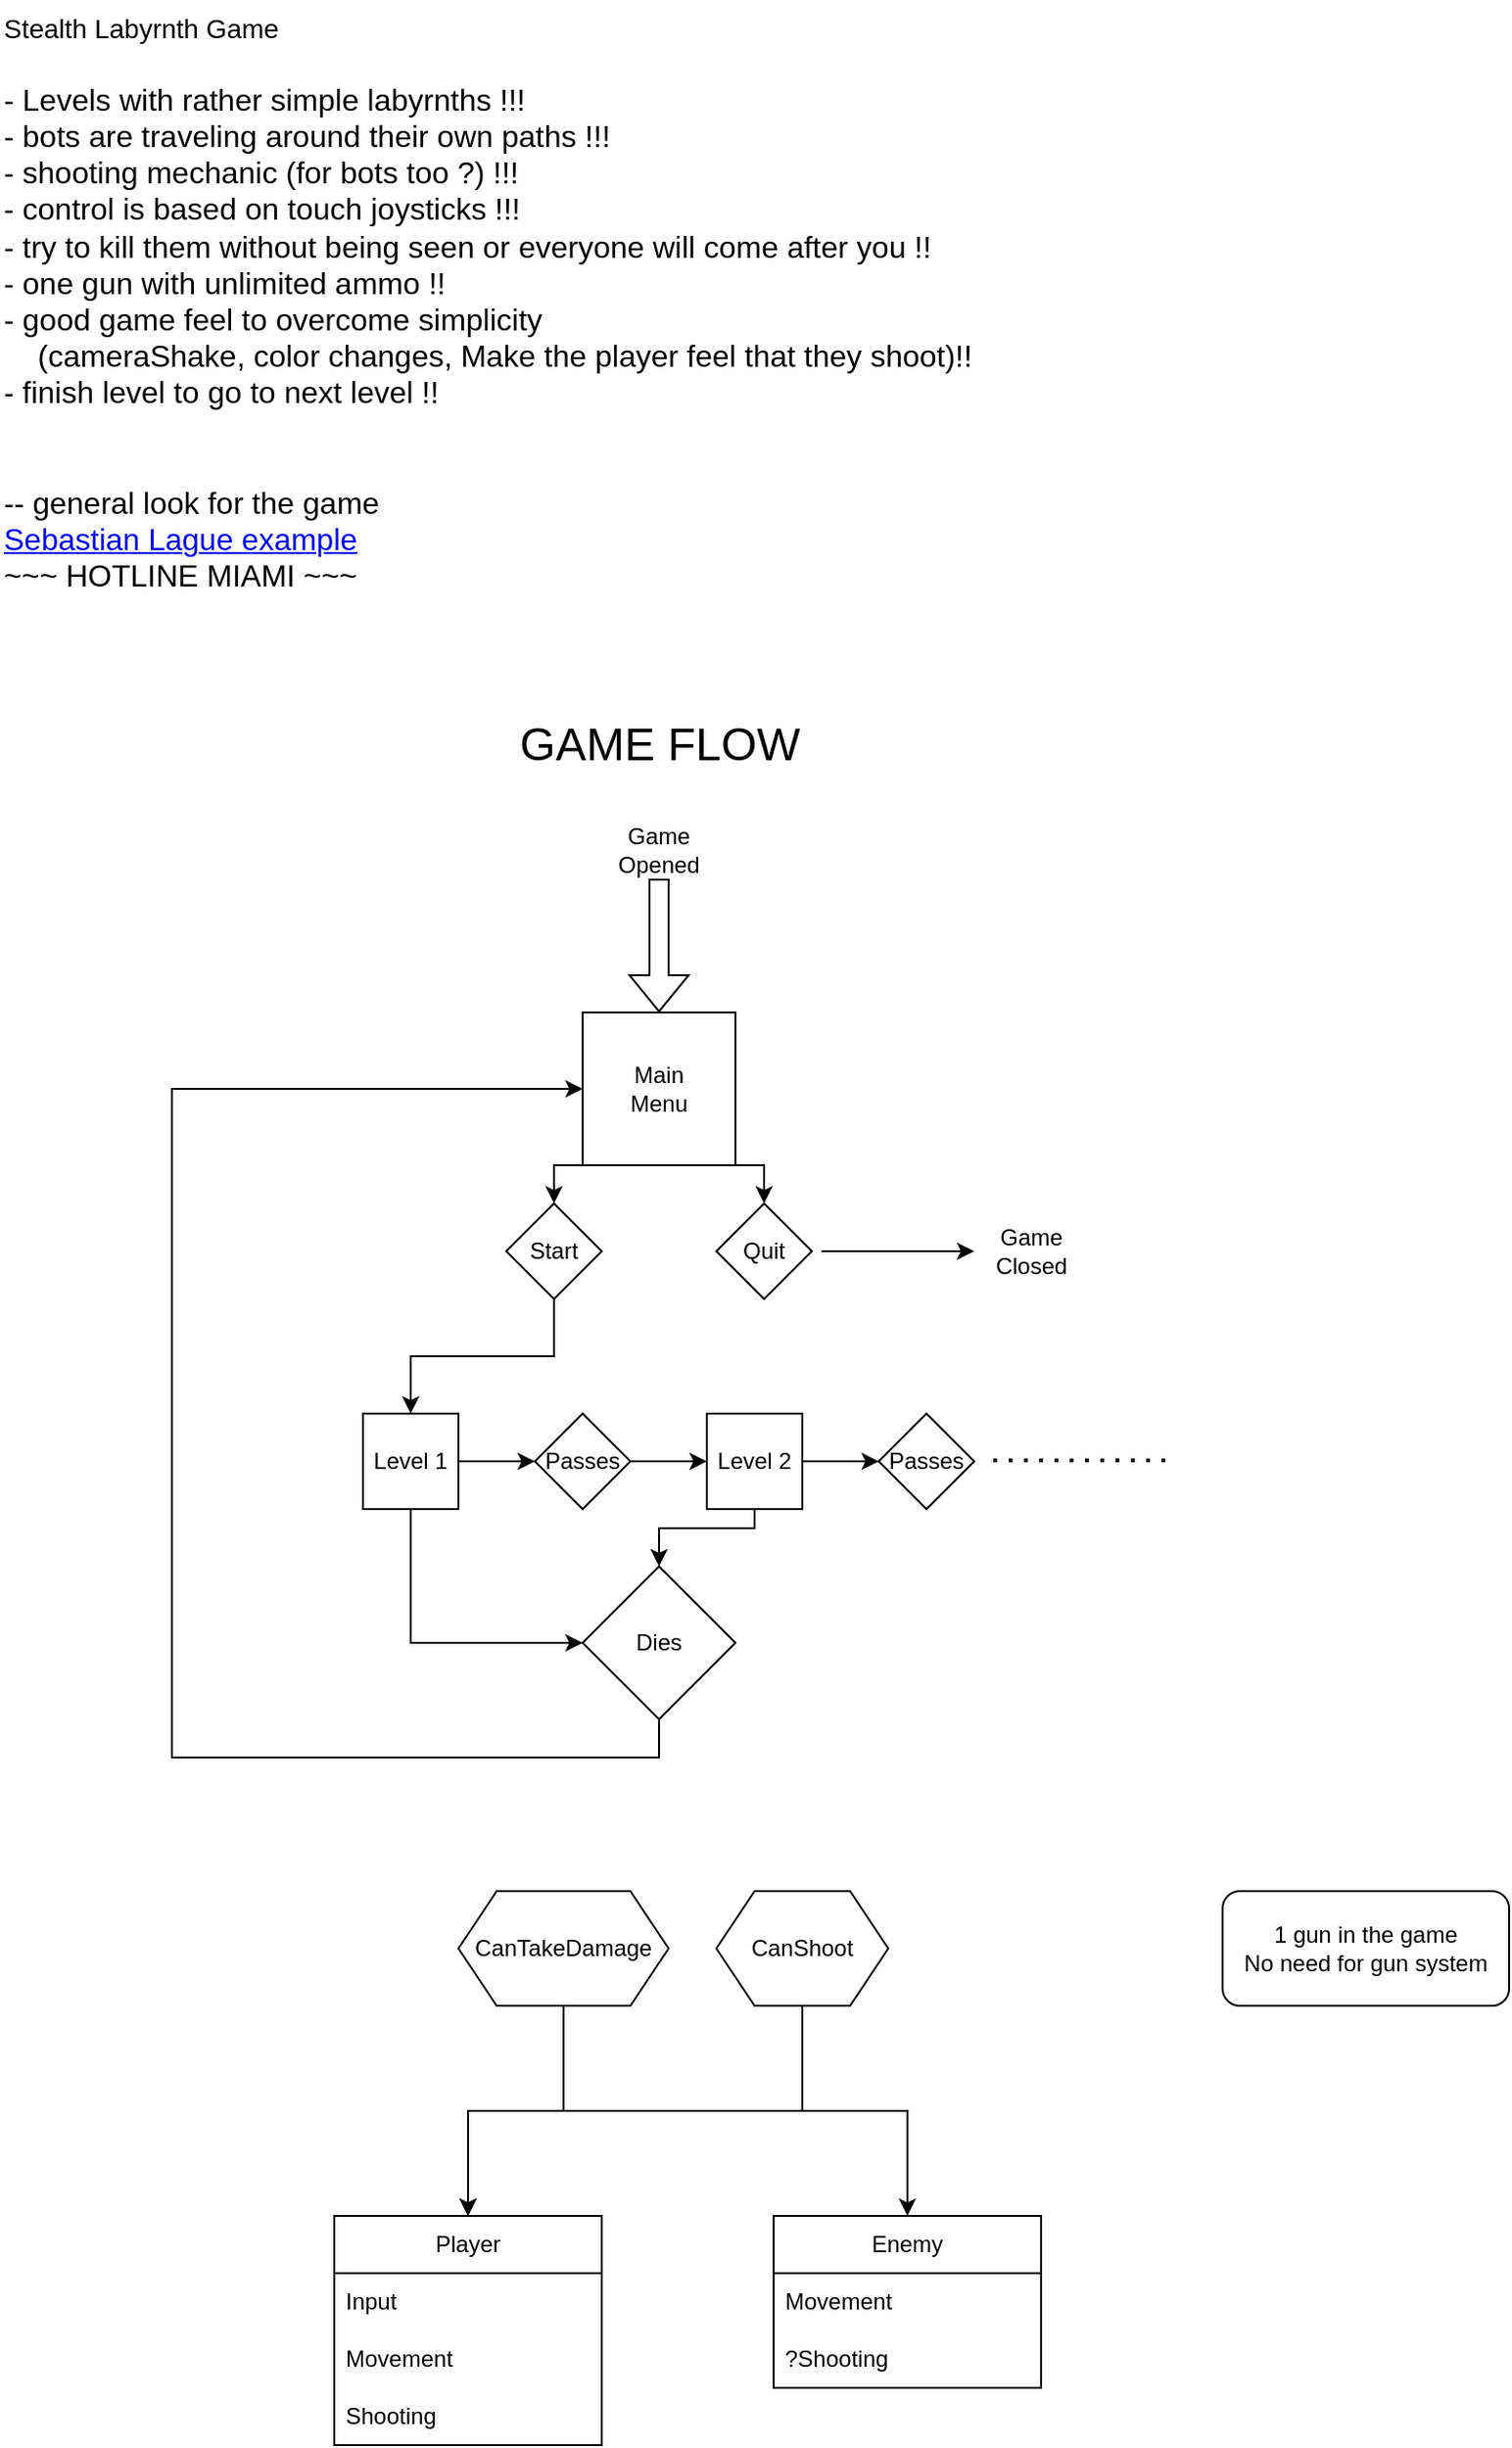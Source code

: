 <mxfile version="21.6.1" type="device">
  <diagram name="Page-1" id="s78Id_kRNYLQqvDDZ7H1">
    <mxGraphModel dx="1029" dy="1803" grid="1" gridSize="10" guides="1" tooltips="1" connect="1" arrows="1" fold="1" page="1" pageScale="1" pageWidth="850" pageHeight="1100" math="0" shadow="0">
      <root>
        <mxCell id="0" />
        <mxCell id="1" parent="0" />
        <mxCell id="DYDVYI4Q6iPklbduKv8m-11" style="edgeStyle=orthogonalEdgeStyle;rounded=0;orthogonalLoop=1;jettySize=auto;html=1;exitX=1;exitY=1;exitDx=0;exitDy=0;entryX=0.5;entryY=0;entryDx=0;entryDy=0;" parent="1" source="DYDVYI4Q6iPklbduKv8m-1" target="DYDVYI4Q6iPklbduKv8m-10" edge="1">
          <mxGeometry relative="1" as="geometry" />
        </mxCell>
        <mxCell id="DYDVYI4Q6iPklbduKv8m-12" style="edgeStyle=orthogonalEdgeStyle;rounded=0;orthogonalLoop=1;jettySize=auto;html=1;exitX=0;exitY=1;exitDx=0;exitDy=0;entryX=0.5;entryY=0;entryDx=0;entryDy=0;" parent="1" source="DYDVYI4Q6iPklbduKv8m-1" target="DYDVYI4Q6iPklbduKv8m-5" edge="1">
          <mxGeometry relative="1" as="geometry" />
        </mxCell>
        <mxCell id="DYDVYI4Q6iPklbduKv8m-1" value="" style="whiteSpace=wrap;html=1;aspect=fixed;" parent="1" vertex="1">
          <mxGeometry x="325" y="400" width="80" height="80" as="geometry" />
        </mxCell>
        <mxCell id="DYDVYI4Q6iPklbduKv8m-2" value="Main Menu" style="text;strokeColor=none;align=center;fillColor=none;html=1;verticalAlign=middle;whiteSpace=wrap;rounded=0;" parent="1" vertex="1">
          <mxGeometry x="335" y="425" width="60" height="30" as="geometry" />
        </mxCell>
        <mxCell id="DYDVYI4Q6iPklbduKv8m-21" style="edgeStyle=orthogonalEdgeStyle;rounded=0;orthogonalLoop=1;jettySize=auto;html=1;exitX=0.5;exitY=1;exitDx=0;exitDy=0;entryX=0.5;entryY=0;entryDx=0;entryDy=0;" parent="1" source="DYDVYI4Q6iPklbduKv8m-5" target="DYDVYI4Q6iPklbduKv8m-15" edge="1">
          <mxGeometry relative="1" as="geometry" />
        </mxCell>
        <mxCell id="DYDVYI4Q6iPklbduKv8m-5" value="" style="rhombus;whiteSpace=wrap;html=1;" parent="1" vertex="1">
          <mxGeometry x="285" y="500" width="50" height="50" as="geometry" />
        </mxCell>
        <mxCell id="DYDVYI4Q6iPklbduKv8m-6" value="Start&lt;br&gt;" style="text;strokeColor=none;align=center;fillColor=none;html=1;verticalAlign=middle;whiteSpace=wrap;rounded=0;" parent="1" vertex="1">
          <mxGeometry x="280" y="510" width="60" height="30" as="geometry" />
        </mxCell>
        <mxCell id="DYDVYI4Q6iPklbduKv8m-10" value="" style="rhombus;whiteSpace=wrap;html=1;" parent="1" vertex="1">
          <mxGeometry x="395" y="500" width="50" height="50" as="geometry" />
        </mxCell>
        <mxCell id="DYDVYI4Q6iPklbduKv8m-13" style="edgeStyle=orthogonalEdgeStyle;rounded=0;orthogonalLoop=1;jettySize=auto;html=1;exitX=1;exitY=0.5;exitDx=0;exitDy=0;" parent="1" source="DYDVYI4Q6iPklbduKv8m-9" target="DYDVYI4Q6iPklbduKv8m-14" edge="1">
          <mxGeometry relative="1" as="geometry">
            <mxPoint x="560" y="525" as="targetPoint" />
          </mxGeometry>
        </mxCell>
        <mxCell id="DYDVYI4Q6iPklbduKv8m-9" value="Quit" style="text;strokeColor=none;align=center;fillColor=none;html=1;verticalAlign=middle;whiteSpace=wrap;rounded=0;" parent="1" vertex="1">
          <mxGeometry x="390" y="510" width="60" height="30" as="geometry" />
        </mxCell>
        <mxCell id="DYDVYI4Q6iPklbduKv8m-14" value="Game Closed" style="text;html=1;strokeColor=none;fillColor=none;align=center;verticalAlign=middle;whiteSpace=wrap;rounded=0;" parent="1" vertex="1">
          <mxGeometry x="530" y="510" width="60" height="30" as="geometry" />
        </mxCell>
        <mxCell id="DYDVYI4Q6iPklbduKv8m-23" style="edgeStyle=orthogonalEdgeStyle;rounded=0;orthogonalLoop=1;jettySize=auto;html=1;exitX=0.5;exitY=1;exitDx=0;exitDy=0;entryX=0;entryY=0.5;entryDx=0;entryDy=0;" parent="1" source="DYDVYI4Q6iPklbduKv8m-15" target="DYDVYI4Q6iPklbduKv8m-22" edge="1">
          <mxGeometry relative="1" as="geometry" />
        </mxCell>
        <mxCell id="DYDVYI4Q6iPklbduKv8m-26" style="edgeStyle=orthogonalEdgeStyle;rounded=0;orthogonalLoop=1;jettySize=auto;html=1;exitX=1;exitY=0.5;exitDx=0;exitDy=0;entryX=0;entryY=0.5;entryDx=0;entryDy=0;" parent="1" source="DYDVYI4Q6iPklbduKv8m-15" target="DYDVYI4Q6iPklbduKv8m-25" edge="1">
          <mxGeometry relative="1" as="geometry" />
        </mxCell>
        <mxCell id="DYDVYI4Q6iPklbduKv8m-15" value="Level 1" style="whiteSpace=wrap;html=1;aspect=fixed;" parent="1" vertex="1">
          <mxGeometry x="210" y="610" width="50" height="50" as="geometry" />
        </mxCell>
        <mxCell id="DYDVYI4Q6iPklbduKv8m-16" value="" style="shape=flexArrow;endArrow=classic;html=1;rounded=0;entryX=0.5;entryY=0;entryDx=0;entryDy=0;" parent="1" target="DYDVYI4Q6iPklbduKv8m-1" edge="1">
          <mxGeometry width="50" height="50" relative="1" as="geometry">
            <mxPoint x="365" y="330" as="sourcePoint" />
            <mxPoint x="375" y="290" as="targetPoint" />
          </mxGeometry>
        </mxCell>
        <mxCell id="DYDVYI4Q6iPklbduKv8m-17" value="Game Opened" style="text;html=1;strokeColor=none;fillColor=none;align=center;verticalAlign=middle;whiteSpace=wrap;rounded=0;" parent="1" vertex="1">
          <mxGeometry x="335" y="300" width="60" height="30" as="geometry" />
        </mxCell>
        <mxCell id="DYDVYI4Q6iPklbduKv8m-24" style="edgeStyle=orthogonalEdgeStyle;rounded=0;orthogonalLoop=1;jettySize=auto;html=1;exitX=0.5;exitY=1;exitDx=0;exitDy=0;entryX=0;entryY=0.5;entryDx=0;entryDy=0;" parent="1" source="DYDVYI4Q6iPklbduKv8m-22" target="DYDVYI4Q6iPklbduKv8m-1" edge="1">
          <mxGeometry relative="1" as="geometry">
            <Array as="points">
              <mxPoint x="365" y="790" />
              <mxPoint x="110" y="790" />
              <mxPoint x="110" y="440" />
            </Array>
          </mxGeometry>
        </mxCell>
        <mxCell id="DYDVYI4Q6iPklbduKv8m-22" value="Dies" style="rhombus;whiteSpace=wrap;html=1;" parent="1" vertex="1">
          <mxGeometry x="325" y="690" width="80" height="80" as="geometry" />
        </mxCell>
        <mxCell id="DYDVYI4Q6iPklbduKv8m-29" style="edgeStyle=orthogonalEdgeStyle;rounded=0;orthogonalLoop=1;jettySize=auto;html=1;exitX=1;exitY=0.5;exitDx=0;exitDy=0;entryX=0;entryY=0.5;entryDx=0;entryDy=0;" parent="1" source="DYDVYI4Q6iPklbduKv8m-25" target="DYDVYI4Q6iPklbduKv8m-28" edge="1">
          <mxGeometry relative="1" as="geometry" />
        </mxCell>
        <mxCell id="DYDVYI4Q6iPklbduKv8m-25" value="Passes" style="rhombus;whiteSpace=wrap;html=1;" parent="1" vertex="1">
          <mxGeometry x="300" y="610" width="50" height="50" as="geometry" />
        </mxCell>
        <mxCell id="DYDVYI4Q6iPklbduKv8m-31" style="edgeStyle=orthogonalEdgeStyle;rounded=0;orthogonalLoop=1;jettySize=auto;html=1;exitX=1;exitY=0.5;exitDx=0;exitDy=0;entryX=0;entryY=0.5;entryDx=0;entryDy=0;" parent="1" source="DYDVYI4Q6iPklbduKv8m-28" target="DYDVYI4Q6iPklbduKv8m-30" edge="1">
          <mxGeometry relative="1" as="geometry" />
        </mxCell>
        <mxCell id="DYDVYI4Q6iPklbduKv8m-32" style="edgeStyle=orthogonalEdgeStyle;rounded=0;orthogonalLoop=1;jettySize=auto;html=1;exitX=0.5;exitY=1;exitDx=0;exitDy=0;entryX=0.5;entryY=0;entryDx=0;entryDy=0;" parent="1" source="DYDVYI4Q6iPklbduKv8m-28" target="DYDVYI4Q6iPklbduKv8m-22" edge="1">
          <mxGeometry relative="1" as="geometry">
            <Array as="points">
              <mxPoint x="415" y="670" />
              <mxPoint x="365" y="670" />
            </Array>
          </mxGeometry>
        </mxCell>
        <mxCell id="DYDVYI4Q6iPklbduKv8m-28" value="Level 2" style="whiteSpace=wrap;html=1;aspect=fixed;" parent="1" vertex="1">
          <mxGeometry x="390" y="610" width="50" height="50" as="geometry" />
        </mxCell>
        <mxCell id="DYDVYI4Q6iPklbduKv8m-30" value="Passes" style="rhombus;whiteSpace=wrap;html=1;" parent="1" vertex="1">
          <mxGeometry x="480" y="610" width="50" height="50" as="geometry" />
        </mxCell>
        <mxCell id="DYDVYI4Q6iPklbduKv8m-33" value="" style="endArrow=none;dashed=1;html=1;dashPattern=1 3;strokeWidth=2;rounded=0;" parent="1" edge="1">
          <mxGeometry width="50" height="50" relative="1" as="geometry">
            <mxPoint x="540" y="634.5" as="sourcePoint" />
            <mxPoint x="630" y="634.5" as="targetPoint" />
          </mxGeometry>
        </mxCell>
        <mxCell id="DYDVYI4Q6iPklbduKv8m-35" value="&lt;font style=&quot;font-size: 24px;&quot;&gt;GAME FLOW&lt;/font&gt;" style="text;html=1;align=center;verticalAlign=middle;resizable=0;points=[];autosize=1;strokeColor=none;fillColor=none;" parent="1" vertex="1">
          <mxGeometry x="280" y="240" width="170" height="40" as="geometry" />
        </mxCell>
        <mxCell id="DYDVYI4Q6iPklbduKv8m-36" value="Player" style="swimlane;fontStyle=0;childLayout=stackLayout;horizontal=1;startSize=30;horizontalStack=0;resizeParent=1;resizeParentMax=0;resizeLast=0;collapsible=1;marginBottom=0;whiteSpace=wrap;html=1;" parent="1" vertex="1">
          <mxGeometry x="195" y="1030" width="140" height="120" as="geometry" />
        </mxCell>
        <mxCell id="DYDVYI4Q6iPklbduKv8m-37" value="Input" style="text;strokeColor=none;fillColor=none;align=left;verticalAlign=middle;spacingLeft=4;spacingRight=4;overflow=hidden;points=[[0,0.5],[1,0.5]];portConstraint=eastwest;rotatable=0;whiteSpace=wrap;html=1;" parent="DYDVYI4Q6iPklbduKv8m-36" vertex="1">
          <mxGeometry y="30" width="140" height="30" as="geometry" />
        </mxCell>
        <mxCell id="DYDVYI4Q6iPklbduKv8m-38" value="Movement" style="text;strokeColor=none;fillColor=none;align=left;verticalAlign=middle;spacingLeft=4;spacingRight=4;overflow=hidden;points=[[0,0.5],[1,0.5]];portConstraint=eastwest;rotatable=0;whiteSpace=wrap;html=1;" parent="DYDVYI4Q6iPklbduKv8m-36" vertex="1">
          <mxGeometry y="60" width="140" height="30" as="geometry" />
        </mxCell>
        <mxCell id="DYDVYI4Q6iPklbduKv8m-39" value="Shooting" style="text;strokeColor=none;fillColor=none;align=left;verticalAlign=middle;spacingLeft=4;spacingRight=4;overflow=hidden;points=[[0,0.5],[1,0.5]];portConstraint=eastwest;rotatable=0;whiteSpace=wrap;html=1;" parent="DYDVYI4Q6iPklbduKv8m-36" vertex="1">
          <mxGeometry y="90" width="140" height="30" as="geometry" />
        </mxCell>
        <mxCell id="DYDVYI4Q6iPklbduKv8m-40" value="&lt;div&gt;&lt;font style=&quot;font-size: 14px;&quot;&gt;Stealth Labyrnth Game&lt;/font&gt;&lt;/div&gt;&lt;div&gt;&lt;font size=&quot;3&quot;&gt;&lt;br&gt;&lt;/font&gt;&lt;/div&gt;&lt;div&gt;&lt;font size=&quot;3&quot;&gt;- Levels with rather simple labyrnths !!!&lt;/font&gt;&lt;/div&gt;&lt;div&gt;&lt;font size=&quot;3&quot;&gt;- bots are traveling around their own paths !!!&lt;/font&gt;&lt;/div&gt;&lt;div&gt;&lt;font size=&quot;3&quot;&gt;- shooting mechanic (for bots too ?) !!!&lt;/font&gt;&lt;/div&gt;&lt;div&gt;&lt;font size=&quot;3&quot;&gt;- control is based on touch joysticks !!!&lt;/font&gt;&lt;/div&gt;&lt;div&gt;&lt;font size=&quot;3&quot;&gt;- try to kill them without being seen or everyone will come after you !!&lt;/font&gt;&lt;/div&gt;&lt;div&gt;&lt;font size=&quot;3&quot;&gt;- one gun with unlimited ammo !!&lt;/font&gt;&lt;/div&gt;&lt;div&gt;&lt;font size=&quot;3&quot;&gt;- good game feel to overcome simplicity&amp;nbsp;&lt;/font&gt;&lt;/div&gt;&lt;div&gt;&lt;font size=&quot;3&quot;&gt;&amp;nbsp; &amp;nbsp; (cameraShake, color changes, Make the player feel that they shoot)!!&lt;/font&gt;&lt;/div&gt;&lt;div&gt;&lt;font size=&quot;3&quot;&gt;- finish level to go to next level !!&lt;/font&gt;&lt;/div&gt;&lt;div&gt;&lt;font size=&quot;3&quot;&gt;&lt;br&gt;&lt;/font&gt;&lt;/div&gt;&lt;div&gt;&lt;font size=&quot;3&quot;&gt;&lt;br&gt;&lt;/font&gt;&lt;/div&gt;&lt;div&gt;&lt;font size=&quot;3&quot;&gt;-- general look for the game&lt;/font&gt;&lt;/div&gt;&lt;div&gt;&lt;a href=&quot;https://www.youtube.com/watch?v=jUdx_Nj4Xk0&amp;amp;list=PLFt_AvWsXl0fnA91TcmkRyhhixX9CO3Lw&amp;amp;t=18&quot;&gt;&lt;font size=&quot;3&quot;&gt;Sebastian Lague example&lt;/font&gt;&lt;/a&gt;&lt;/div&gt;&lt;div&gt;&lt;font size=&quot;3&quot;&gt;&lt;span style=&quot;background-color: initial;&quot;&gt;~~~ HOTLINE MIAMI ~~~&lt;/span&gt;&lt;br&gt;&lt;/font&gt;&lt;/div&gt;&lt;div&gt;&lt;font size=&quot;3&quot;&gt;&lt;br&gt;&lt;/font&gt;&lt;/div&gt;&lt;div&gt;&lt;font size=&quot;3&quot;&gt;&lt;br&gt;&lt;/font&gt;&lt;/div&gt;&lt;div&gt;&lt;br&gt;&lt;/div&gt;" style="text;html=1;align=left;verticalAlign=middle;resizable=0;points=[];autosize=1;strokeColor=none;fillColor=none;" parent="1" vertex="1">
          <mxGeometry x="20" y="-130" width="530" height="370" as="geometry" />
        </mxCell>
        <mxCell id="e8DcupLt59ti1_RWRA_U-1" value="Enemy" style="swimlane;fontStyle=0;childLayout=stackLayout;horizontal=1;startSize=30;horizontalStack=0;resizeParent=1;resizeParentMax=0;resizeLast=0;collapsible=1;marginBottom=0;whiteSpace=wrap;html=1;" vertex="1" parent="1">
          <mxGeometry x="425" y="1030" width="140" height="90" as="geometry" />
        </mxCell>
        <mxCell id="e8DcupLt59ti1_RWRA_U-2" value="Movement" style="text;strokeColor=none;fillColor=none;align=left;verticalAlign=middle;spacingLeft=4;spacingRight=4;overflow=hidden;points=[[0,0.5],[1,0.5]];portConstraint=eastwest;rotatable=0;whiteSpace=wrap;html=1;" vertex="1" parent="e8DcupLt59ti1_RWRA_U-1">
          <mxGeometry y="30" width="140" height="30" as="geometry" />
        </mxCell>
        <mxCell id="e8DcupLt59ti1_RWRA_U-3" value="?Shooting" style="text;strokeColor=none;fillColor=none;align=left;verticalAlign=middle;spacingLeft=4;spacingRight=4;overflow=hidden;points=[[0,0.5],[1,0.5]];portConstraint=eastwest;rotatable=0;whiteSpace=wrap;html=1;" vertex="1" parent="e8DcupLt59ti1_RWRA_U-1">
          <mxGeometry y="60" width="140" height="30" as="geometry" />
        </mxCell>
        <mxCell id="e8DcupLt59ti1_RWRA_U-10" style="edgeStyle=orthogonalEdgeStyle;rounded=0;orthogonalLoop=1;jettySize=auto;html=1;exitX=0.5;exitY=1;exitDx=0;exitDy=0;entryX=0.5;entryY=0;entryDx=0;entryDy=0;" edge="1" parent="1" source="e8DcupLt59ti1_RWRA_U-9" target="DYDVYI4Q6iPklbduKv8m-36">
          <mxGeometry relative="1" as="geometry" />
        </mxCell>
        <mxCell id="e8DcupLt59ti1_RWRA_U-11" style="edgeStyle=orthogonalEdgeStyle;rounded=0;orthogonalLoop=1;jettySize=auto;html=1;exitX=0.5;exitY=1;exitDx=0;exitDy=0;entryX=0.5;entryY=0;entryDx=0;entryDy=0;" edge="1" parent="1" source="e8DcupLt59ti1_RWRA_U-9" target="e8DcupLt59ti1_RWRA_U-1">
          <mxGeometry relative="1" as="geometry" />
        </mxCell>
        <mxCell id="e8DcupLt59ti1_RWRA_U-9" value="CanTakeDamage" style="shape=hexagon;perimeter=hexagonPerimeter2;whiteSpace=wrap;html=1;fixedSize=1;" vertex="1" parent="1">
          <mxGeometry x="260" y="860" width="110" height="60" as="geometry" />
        </mxCell>
        <mxCell id="e8DcupLt59ti1_RWRA_U-13" style="edgeStyle=orthogonalEdgeStyle;rounded=0;orthogonalLoop=1;jettySize=auto;html=1;exitX=0.5;exitY=1;exitDx=0;exitDy=0;entryX=0.5;entryY=0;entryDx=0;entryDy=0;" edge="1" parent="1" source="e8DcupLt59ti1_RWRA_U-12" target="DYDVYI4Q6iPklbduKv8m-36">
          <mxGeometry relative="1" as="geometry" />
        </mxCell>
        <mxCell id="e8DcupLt59ti1_RWRA_U-12" value="CanShoot" style="shape=hexagon;perimeter=hexagonPerimeter2;whiteSpace=wrap;html=1;fixedSize=1;" vertex="1" parent="1">
          <mxGeometry x="395" y="860" width="90" height="60" as="geometry" />
        </mxCell>
        <mxCell id="e8DcupLt59ti1_RWRA_U-14" value="1 gun in the game&lt;br&gt;No need for gun system" style="rounded=1;whiteSpace=wrap;html=1;" vertex="1" parent="1">
          <mxGeometry x="660" y="860" width="150" height="60" as="geometry" />
        </mxCell>
      </root>
    </mxGraphModel>
  </diagram>
</mxfile>
